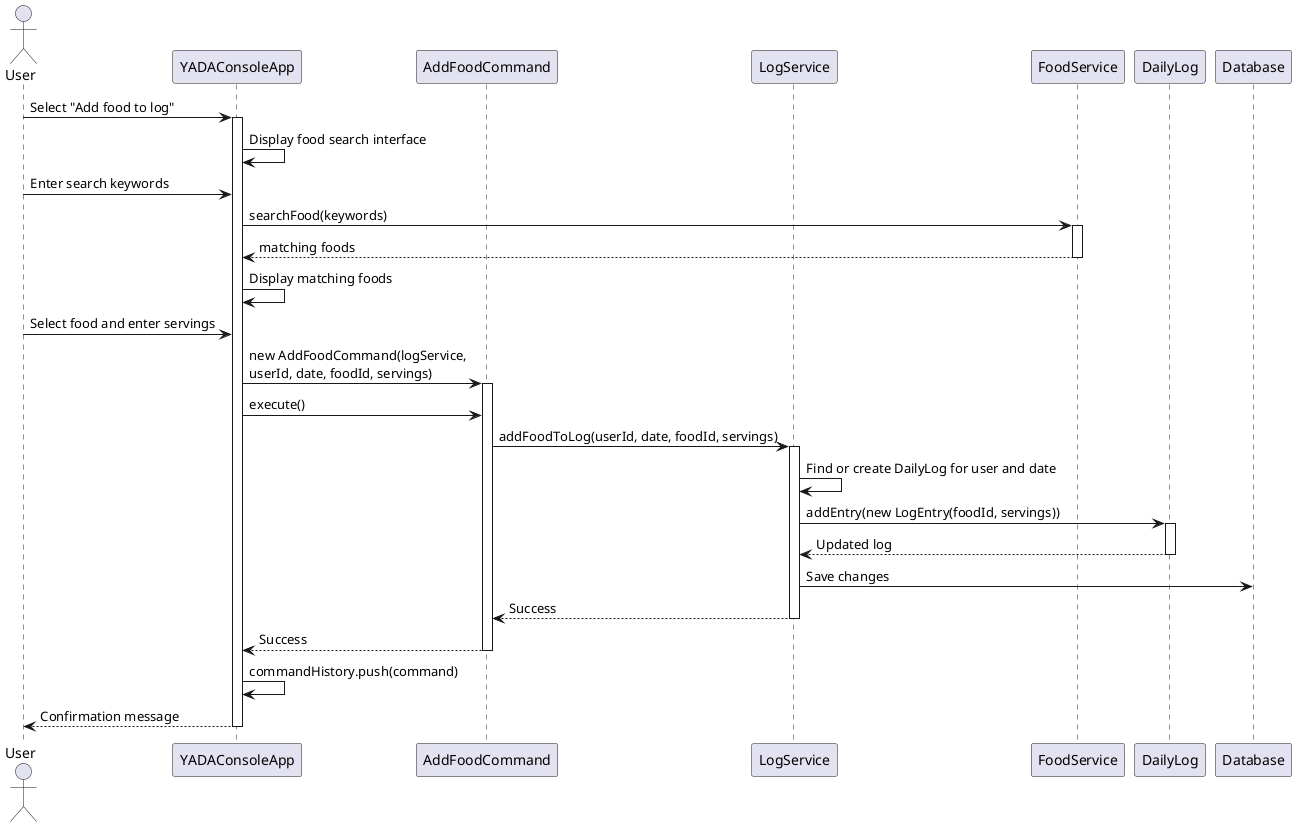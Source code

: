 @startuml Adding_Food_to_Daily_Log

actor User
participant "YADAConsoleApp" as App
participant "AddFoodCommand" as Command
participant "LogService" as LogSvc
participant "FoodService" as FoodSvc
participant "DailyLog" as Log
participant "Database" as DB

User -> App: Select "Add food to log"
activate App

App -> App: Display food search interface
User -> App: Enter search keywords
App -> FoodSvc: searchFood(keywords)
activate FoodSvc
FoodSvc --> App: matching foods
deactivate FoodSvc

App -> App: Display matching foods
User -> App: Select food and enter servings

App -> Command: new AddFoodCommand(logService, \nuserId, date, foodId, servings)
activate Command

App -> Command: execute()
Command -> LogSvc: addFoodToLog(userId, date, foodId, servings)
activate LogSvc

LogSvc -> LogSvc: Find or create DailyLog for user and date
LogSvc -> Log: addEntry(new LogEntry(foodId, servings))
activate Log
Log --> LogSvc: Updated log
deactivate Log

LogSvc -> DB: Save changes
LogSvc --> Command: Success
deactivate LogSvc

Command --> App: Success
deactivate Command

App -> App: commandHistory.push(command)
App --> User: Confirmation message

deactivate App

@enduml